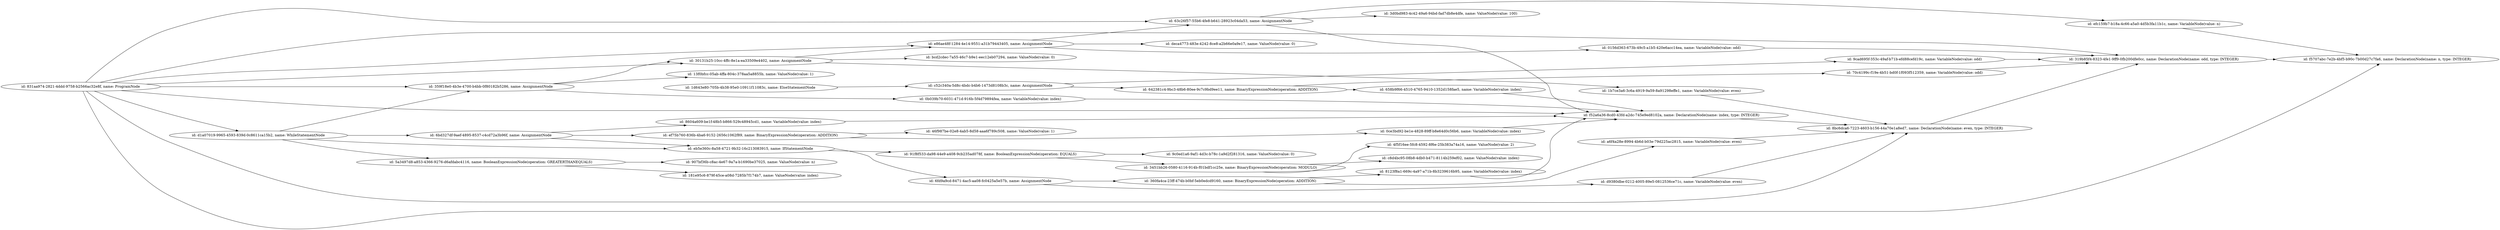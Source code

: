 digraph g {
	rankdir=LR
		"id: 360fa4ca-23ff-474b-b0bf-5eb0edcd9160, name: BinaryExpressionNode(operation: ADDITION)" -> "id: a6f4a28e-8994-4b6d-b03e-79d225ac2815, name: VariableNode(value: even)"
		"id: 360fa4ca-23ff-474b-b0bf-5eb0edcd9160, name: BinaryExpressionNode(operation: ADDITION)" -> "id: 8123f8a1-669c-4a97-a71b-8b3239616b95, name: VariableNode(value: index)"
		"id: 658b9f66-4510-4765-9410-1352d158fae5, name: VariableNode(value: index)" -> "id: f52a6a36-8cd0-43fd-a2dc-745e9ed8102a, name: DeclarationNode(name: index, type: INTEGER)"
		"id: 91f8f533-da98-44e9-a408-9cb235ad078f, name: BooleanExpressionNode(operation: EQUALS)" -> "id: 9c0ed1a6-9af1-4d3c-b78c-1a9d2f281316, name: ValueNode(value: 0)"
		"id: 91f8f533-da98-44e9-a408-9cb235ad078f, name: BooleanExpressionNode(operation: EQUALS)" -> "id: 3451bb26-0580-4116-914b-f01bdf1cc25e, name: BinaryExpressionNode(operation: MODULO)"
		"id: f52a6a36-8cd0-43fd-a2dc-745e9ed8102a, name: DeclarationNode(name: index, type: INTEGER)" -> "id: 8bc6dca6-7223-4603-b156-44a70e1a8ed7, name: DeclarationNode(name: even, type: INTEGER)"
		"id: 0156d363-673b-49c5-a1b5-420e6acc14ea, name: VariableNode(value: odd)" -> "id: 319b85f4-8323-4fe1-9ff9-0fb200dfe0cc, name: DeclarationNode(name: odd, type: INTEGER)"
		"id: e86ae48f-1284-4e14-9551-a31b79443405, name: AssignmentNode" -> "id: deca4773-483e-4242-8ce8-a2b66e0a9e17, name: ValueNode(value: 0)"
		"id: e86ae48f-1284-4e14-9551-a31b79443405, name: AssignmentNode" -> "id: 63c26f57-55b6-4fe8-b641-28923c04da53, name: AssignmentNode"
		"id: e86ae48f-1284-4e14-9551-a31b79443405, name: AssignmentNode" -> "id: 0156d363-673b-49c5-a1b5-420e6acc14ea, name: VariableNode(value: odd)"
		"id: 8bc6dca6-7223-4603-b156-44a70e1a8ed7, name: DeclarationNode(name: even, type: INTEGER)" -> "id: 319b85f4-8323-4fe1-9ff9-0fb200dfe0cc, name: DeclarationNode(name: odd, type: INTEGER)"
		"id: 0b039b70-6031-471d-916b-5f4d79894fea, name: VariableNode(value: index)" -> "id: f52a6a36-8cd0-43fd-a2dc-745e9ed8102a, name: DeclarationNode(name: index, type: INTEGER)"
		"id: 8604a609-be1f-48b5-b866-529c48945cd1, name: VariableNode(value: index)" -> "id: f52a6a36-8cd0-43fd-a2dc-745e9ed8102a, name: DeclarationNode(name: index, type: INTEGER)"
		"id: 63c26f57-55b6-4fe8-b641-28923c04da53, name: AssignmentNode" -> "id: efc159b7-b18a-4c66-a5a0-4d5b3fa11b1c, name: VariableNode(value: n)"
		"id: 63c26f57-55b6-4fe8-b641-28923c04da53, name: AssignmentNode" -> "id: f52a6a36-8cd0-43fd-a2dc-745e9ed8102a, name: DeclarationNode(name: index, type: INTEGER)"
		"id: 63c26f57-55b6-4fe8-b641-28923c04da53, name: AssignmentNode" -> "id: 3d0bd983-4c42-49a6-94bd-fad7db8e4dfe, name: ValueNode(value: 100)"
		"id: efc159b7-b18a-4c66-a5a0-4d5b3fa11b1c, name: VariableNode(value: n)" -> "id: f5707abc-7e2b-4bf5-b90c-7b00d27c7fa6, name: DeclarationNode(name: n, type: INTEGER)"
		"id: d9380dbe-0212-4005-89e5-0812536ce71c, name: VariableNode(value: even)" -> "id: 8bc6dca6-7223-4603-b156-44a70e1a8ed7, name: DeclarationNode(name: even, type: INTEGER)"
		"id: 359f18e0-4b3e-4700-b4bb-0f80182b5286, name: AssignmentNode" -> "id: 0b039b70-6031-471d-916b-5f4d79894fea, name: VariableNode(value: index)"
		"id: 359f18e0-4b3e-4700-b4bb-0f80182b5286, name: AssignmentNode" -> "id: 13f0bfcc-05ab-4ffa-804c-378aa5a8855b, name: ValueNode(value: 1)"
		"id: 359f18e0-4b3e-4700-b4bb-0f80182b5286, name: AssignmentNode" -> "id: 30131b25-10cc-4ffc-8e1a-ea33509e4402, name: AssignmentNode"
		"id: 6bd327df-9aef-4895-8537-c4cd72a3b96f, name: AssignmentNode" -> "id: 8604a609-be1f-48b5-b866-529c48945cd1, name: VariableNode(value: index)"
		"id: 6bd327df-9aef-4895-8537-c4cd72a3b96f, name: AssignmentNode" -> "id: ef75b760-836b-4ba6-9152-2656c1062f89, name: BinaryExpressionNode(operation: ADDITION)"
		"id: 6bd327df-9aef-4895-8537-c4cd72a3b96f, name: AssignmentNode" -> "id: eb5e360c-8a58-4721-9b32-16c213083915, name: IfStatementNode"
		"id: 831aa974-2821-4ddd-9758-b2566ac32e8f, name: ProgramNode" -> "id: 63c26f57-55b6-4fe8-b641-28923c04da53, name: AssignmentNode"
		"id: 831aa974-2821-4ddd-9758-b2566ac32e8f, name: ProgramNode" -> "id: f5707abc-7e2b-4bf5-b90c-7b00d27c7fa6, name: DeclarationNode(name: n, type: INTEGER)"
		"id: 831aa974-2821-4ddd-9758-b2566ac32e8f, name: ProgramNode" -> "id: 359f18e0-4b3e-4700-b4bb-0f80182b5286, name: AssignmentNode"
		"id: 831aa974-2821-4ddd-9758-b2566ac32e8f, name: ProgramNode" -> "id: f52a6a36-8cd0-43fd-a2dc-745e9ed8102a, name: DeclarationNode(name: index, type: INTEGER)"
		"id: 831aa974-2821-4ddd-9758-b2566ac32e8f, name: ProgramNode" -> "id: 319b85f4-8323-4fe1-9ff9-0fb200dfe0cc, name: DeclarationNode(name: odd, type: INTEGER)"
		"id: 831aa974-2821-4ddd-9758-b2566ac32e8f, name: ProgramNode" -> "id: e86ae48f-1284-4e14-9551-a31b79443405, name: AssignmentNode"
		"id: 831aa974-2821-4ddd-9758-b2566ac32e8f, name: ProgramNode" -> "id: 30131b25-10cc-4ffc-8e1a-ea33509e4402, name: AssignmentNode"
		"id: 831aa974-2821-4ddd-9758-b2566ac32e8f, name: ProgramNode" -> "id: d1a07019-9965-4593-839d-0c8611ca15b2, name: WhileStatementNode"
		"id: 831aa974-2821-4ddd-9758-b2566ac32e8f, name: ProgramNode" -> "id: 8bc6dca6-7223-4603-b156-44a70e1a8ed7, name: DeclarationNode(name: even, type: INTEGER)"
		"id: 642381c4-9bc3-48b6-80ee-9c7c9bd9ee11, name: BinaryExpressionNode(operation: ADDITION)" -> "id: 658b9f66-4510-4765-9410-1352d158fae5, name: VariableNode(value: index)"
		"id: 642381c4-9bc3-48b6-80ee-9c7c9bd9ee11, name: BinaryExpressionNode(operation: ADDITION)" -> "id: 70c4199c-f19e-4b51-bd0f-1f093f512359, name: VariableNode(value: odd)"
		"id: d1a07019-9965-4593-839d-0c8611ca15b2, name: WhileStatementNode" -> "id: 359f18e0-4b3e-4700-b4bb-0f80182b5286, name: AssignmentNode"
		"id: d1a07019-9965-4593-839d-0c8611ca15b2, name: WhileStatementNode" -> "id: 6bd327df-9aef-4895-8537-c4cd72a3b96f, name: AssignmentNode"
		"id: d1a07019-9965-4593-839d-0c8611ca15b2, name: WhileStatementNode" -> "id: 5a3497d8-a853-4366-9276-d6afdabc4116, name: BooleanExpressionNode(operation: GREATERTHANEQUALS)"
		"id: d1a07019-9965-4593-839d-0c8611ca15b2, name: WhileStatementNode" -> "id: eb5e360c-8a58-4721-9b32-16c213083915, name: IfStatementNode"
		"id: a6f4a28e-8994-4b6d-b03e-79d225ac2815, name: VariableNode(value: even)" -> "id: 8bc6dca6-7223-4603-b156-44a70e1a8ed7, name: DeclarationNode(name: even, type: INTEGER)"
		"id: 9cad695f-353c-49af-b71b-efd88cefd19c, name: VariableNode(value: odd)" -> "id: 319b85f4-8323-4fe1-9ff9-0fb200dfe0cc, name: DeclarationNode(name: odd, type: INTEGER)"
		"id: 0ce3bd92-be1e-4828-89ff-b8e64d0c56b6, name: VariableNode(value: index)" -> "id: f52a6a36-8cd0-43fd-a2dc-745e9ed8102a, name: DeclarationNode(name: index, type: INTEGER)"
		"id: c52c340a-5d8c-4bdc-b4b6-1473d8108b3c, name: AssignmentNode" -> "id: 9cad695f-353c-49af-b71b-efd88cefd19c, name: VariableNode(value: odd)"
		"id: c52c340a-5d8c-4bdc-b4b6-1473d8108b3c, name: AssignmentNode" -> "id: 642381c4-9bc3-48b6-80ee-9c7c9bd9ee11, name: BinaryExpressionNode(operation: ADDITION)"
		"id: 6fd9a9cd-8471-4ac5-aa08-fc0425a5e57b, name: AssignmentNode" -> "id: 360fa4ca-23ff-474b-b0bf-5eb0edcd9160, name: BinaryExpressionNode(operation: ADDITION)"
		"id: 6fd9a9cd-8471-4ac5-aa08-fc0425a5e57b, name: AssignmentNode" -> "id: d9380dbe-0212-4005-89e5-0812536ce71c, name: VariableNode(value: even)"
		"id: ef75b760-836b-4ba6-9152-2656c1062f89, name: BinaryExpressionNode(operation: ADDITION)" -> "id: 46f987be-02e8-4ab5-8d58-aaa6f789c508, name: ValueNode(value: 1)"
		"id: ef75b760-836b-4ba6-9152-2656c1062f89, name: BinaryExpressionNode(operation: ADDITION)" -> "id: 0ce3bd92-be1e-4828-89ff-b8e64d0c56b6, name: VariableNode(value: index)"
		"id: 8123f8a1-669c-4a97-a71b-8b3239616b95, name: VariableNode(value: index)" -> "id: f52a6a36-8cd0-43fd-a2dc-745e9ed8102a, name: DeclarationNode(name: index, type: INTEGER)"
		"id: 1b7ce3a6-3c6a-4919-9a59-8a91298effe1, name: VariableNode(value: even)" -> "id: 8bc6dca6-7223-4603-b156-44a70e1a8ed7, name: DeclarationNode(name: even, type: INTEGER)"
		"id: 3451bb26-0580-4116-914b-f01bdf1cc25e, name: BinaryExpressionNode(operation: MODULO)" -> "id: 4f5f16ee-5fc8-4592-8f6e-25b383a74a16, name: ValueNode(value: 2)"
		"id: 3451bb26-0580-4116-914b-f01bdf1cc25e, name: BinaryExpressionNode(operation: MODULO)" -> "id: c8d4bc95-08b8-4db0-b471-8114b259ef02, name: ValueNode(value: index)"
		"id: 30131b25-10cc-4ffc-8e1a-ea33509e4402, name: AssignmentNode" -> "id: bcd2cdec-7a55-46c7-b9e1-eec12eb07294, name: ValueNode(value: 0)"
		"id: 30131b25-10cc-4ffc-8e1a-ea33509e4402, name: AssignmentNode" -> "id: 1b7ce3a6-3c6a-4919-9a59-8a91298effe1, name: VariableNode(value: even)"
		"id: 30131b25-10cc-4ffc-8e1a-ea33509e4402, name: AssignmentNode" -> "id: e86ae48f-1284-4e14-9551-a31b79443405, name: AssignmentNode"
		"id: 5a3497d8-a853-4366-9276-d6afdabc4116, name: BooleanExpressionNode(operation: GREATERTHANEQUALS)" -> "id: 181e95c6-879f-45ce-a08d-7285b7f174b7, name: ValueNode(value: index)"
		"id: 5a3497d8-a853-4366-9276-d6afdabc4116, name: BooleanExpressionNode(operation: GREATERTHANEQUALS)" -> "id: 907bf36b-c8ac-4e67-9a7a-b1690be37025, name: ValueNode(value: n)"
		"id: 70c4199c-f19e-4b51-bd0f-1f093f512359, name: VariableNode(value: odd)" -> "id: 319b85f4-8323-4fe1-9ff9-0fb200dfe0cc, name: DeclarationNode(name: odd, type: INTEGER)"
		"id: 1d643e80-705b-4b38-95e0-10911f11083c, name: ElseStatementNode" -> "id: c52c340a-5d8c-4bdc-b4b6-1473d8108b3c, name: AssignmentNode"
		"id: 319b85f4-8323-4fe1-9ff9-0fb200dfe0cc, name: DeclarationNode(name: odd, type: INTEGER)" -> "id: f5707abc-7e2b-4bf5-b90c-7b00d27c7fa6, name: DeclarationNode(name: n, type: INTEGER)"
		"id: eb5e360c-8a58-4721-9b32-16c213083915, name: IfStatementNode" -> "id: 91f8f533-da98-44e9-a408-9cb235ad078f, name: BooleanExpressionNode(operation: EQUALS)"
		"id: eb5e360c-8a58-4721-9b32-16c213083915, name: IfStatementNode" -> "id: 6fd9a9cd-8471-4ac5-aa08-fc0425a5e57b, name: AssignmentNode"
}